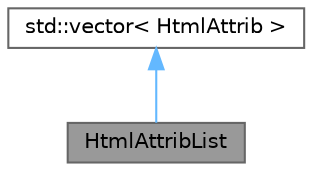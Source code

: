 digraph "HtmlAttribList"
{
 // INTERACTIVE_SVG=YES
 // LATEX_PDF_SIZE
  bgcolor="transparent";
  edge [fontname=Helvetica,fontsize=10,labelfontname=Helvetica,labelfontsize=10];
  node [fontname=Helvetica,fontsize=10,shape=box,height=0.2,width=0.4];
  Node1 [label="HtmlAttribList",height=0.2,width=0.4,color="gray40", fillcolor="grey60", style="filled", fontcolor="black",tooltip="Class representing a list of HTML attributes."];
  Node2 -> Node1 [dir="back",color="steelblue1",style="solid"];
  Node2 [label="std::vector\< HtmlAttrib \>",height=0.2,width=0.4,color="gray40", fillcolor="white", style="filled",tooltip=" "];
}

